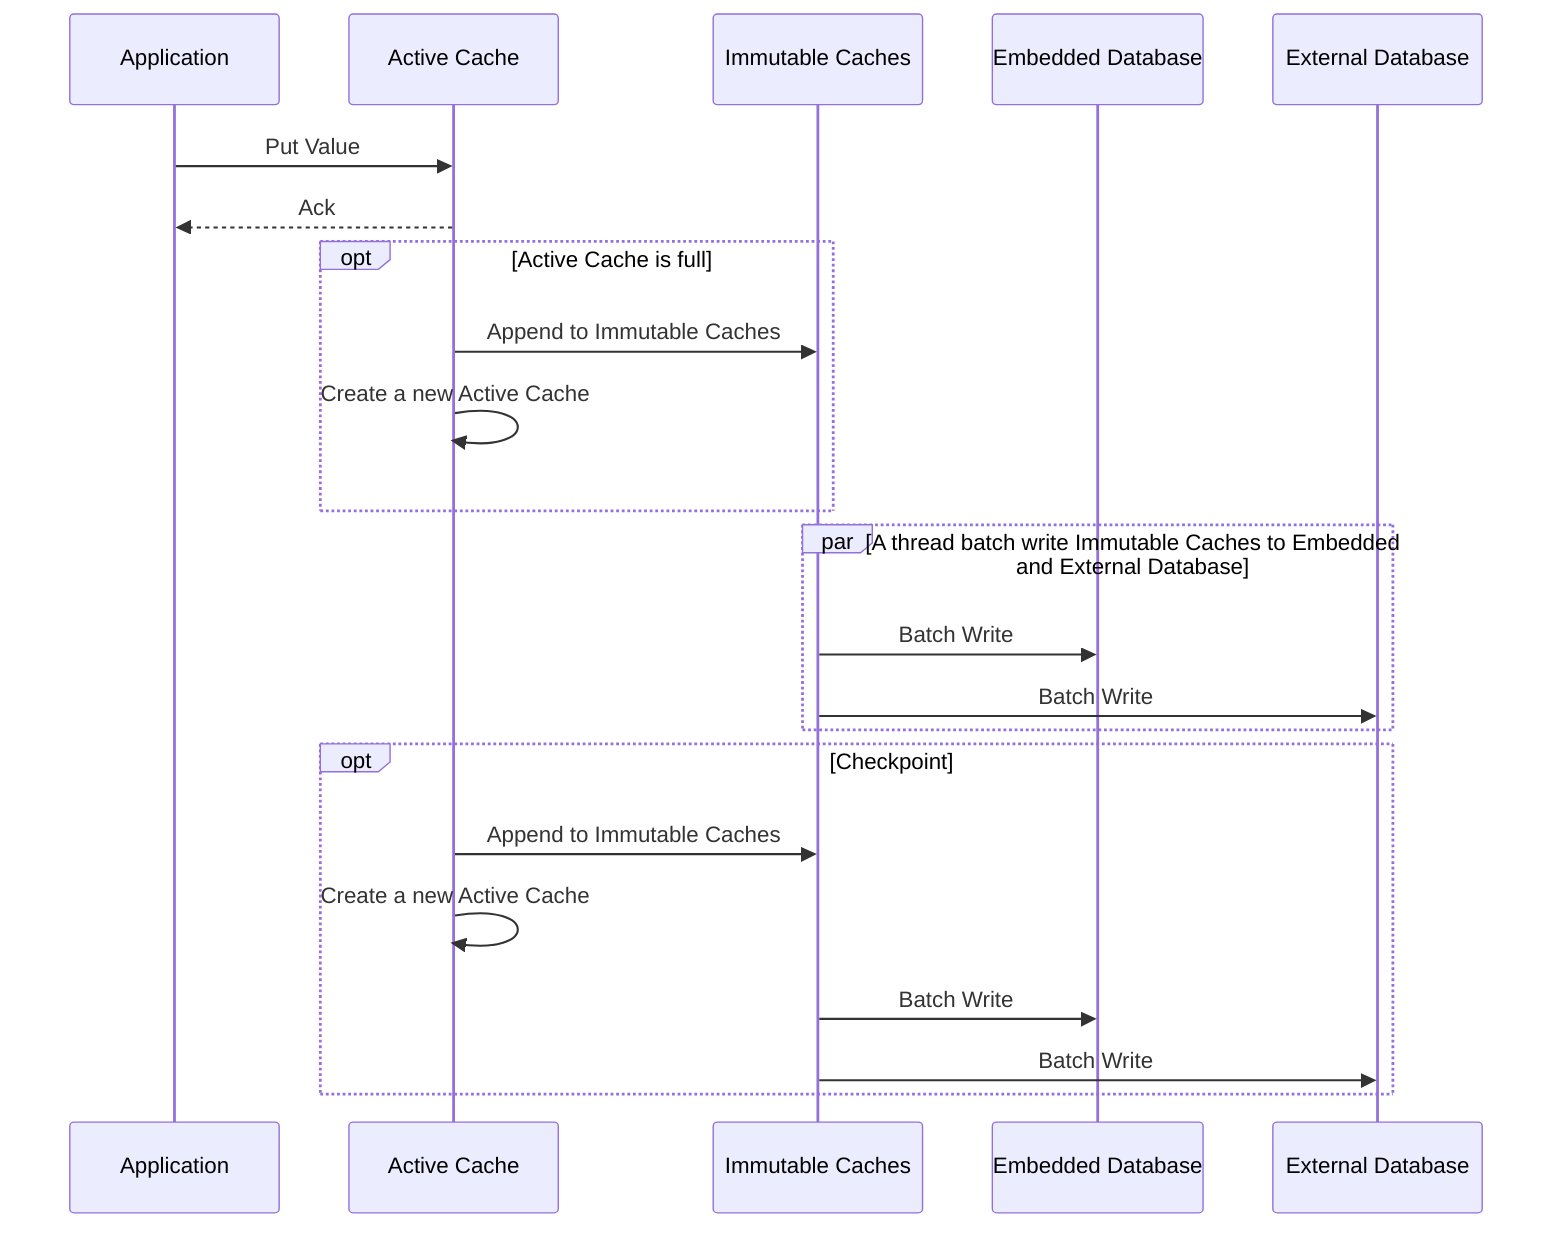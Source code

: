 sequenceDiagram
    participant Application
    participant Active Cache
    participant Immutable Caches
    participant Embedded Database
    participant External Database
    Application ->> Active Cache: Put Value
    Active Cache -->> Application: Ack
    opt Active Cache is full
        Active Cache ->> Immutable Caches: Append to Immutable Caches
        Active Cache ->> Active Cache: Create a new Active Cache
    end
    par A thread batch write Immutable Caches to Embedded and External Database
        Immutable Caches ->> Embedded Database: Batch Write
        Immutable Caches ->> External Database: Batch Write
    end
    opt Checkpoint
        Active Cache ->> Immutable Caches: Append to Immutable Caches
        Active Cache ->> Active Cache: Create a new Active Cache
        Immutable Caches ->> Embedded Database: Batch Write
        Immutable Caches ->> External Database: Batch Write
    end